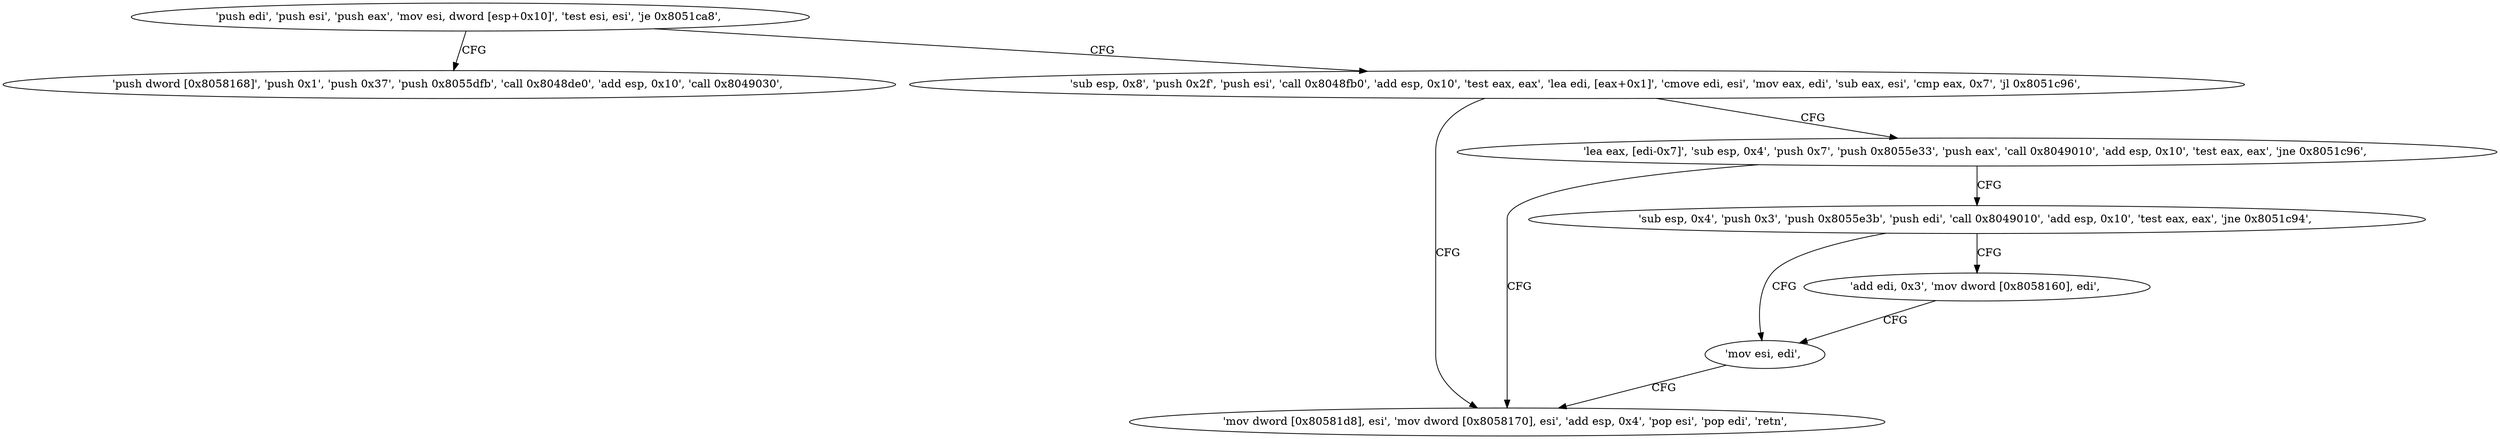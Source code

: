 digraph "func" {
"134552624" [label = "'push edi', 'push esi', 'push eax', 'mov esi, dword [esp+0x10]', 'test esi, esi', 'je 0x8051ca8', " ]
"134552744" [label = "'push dword [0x8058168]', 'push 0x1', 'push 0x37', 'push 0x8055dfb', 'call 0x8048de0', 'add esp, 0x10', 'call 0x8049030', " ]
"134552635" [label = "'sub esp, 0x8', 'push 0x2f', 'push esi', 'call 0x8048fb0', 'add esp, 0x10', 'test eax, eax', 'lea edi, [eax+0x1]', 'cmove edi, esi', 'mov eax, edi', 'sub eax, esi', 'cmp eax, 0x7', 'jl 0x8051c96', " ]
"134552726" [label = "'mov dword [0x80581d8], esi', 'mov dword [0x8058170], esi', 'add esp, 0x4', 'pop esi', 'pop edi', 'retn', " ]
"134552666" [label = "'lea eax, [edi-0x7]', 'sub esp, 0x4', 'push 0x7', 'push 0x8055e33', 'push eax', 'call 0x8049010', 'add esp, 0x10', 'test eax, eax', 'jne 0x8051c96', " ]
"134552692" [label = "'sub esp, 0x4', 'push 0x3', 'push 0x8055e3b', 'push edi', 'call 0x8049010', 'add esp, 0x10', 'test eax, eax', 'jne 0x8051c94', " ]
"134552724" [label = "'mov esi, edi', " ]
"134552715" [label = "'add edi, 0x3', 'mov dword [0x8058160], edi', " ]
"134552624" -> "134552744" [ label = "CFG" ]
"134552624" -> "134552635" [ label = "CFG" ]
"134552635" -> "134552726" [ label = "CFG" ]
"134552635" -> "134552666" [ label = "CFG" ]
"134552666" -> "134552726" [ label = "CFG" ]
"134552666" -> "134552692" [ label = "CFG" ]
"134552692" -> "134552724" [ label = "CFG" ]
"134552692" -> "134552715" [ label = "CFG" ]
"134552724" -> "134552726" [ label = "CFG" ]
"134552715" -> "134552724" [ label = "CFG" ]
}
